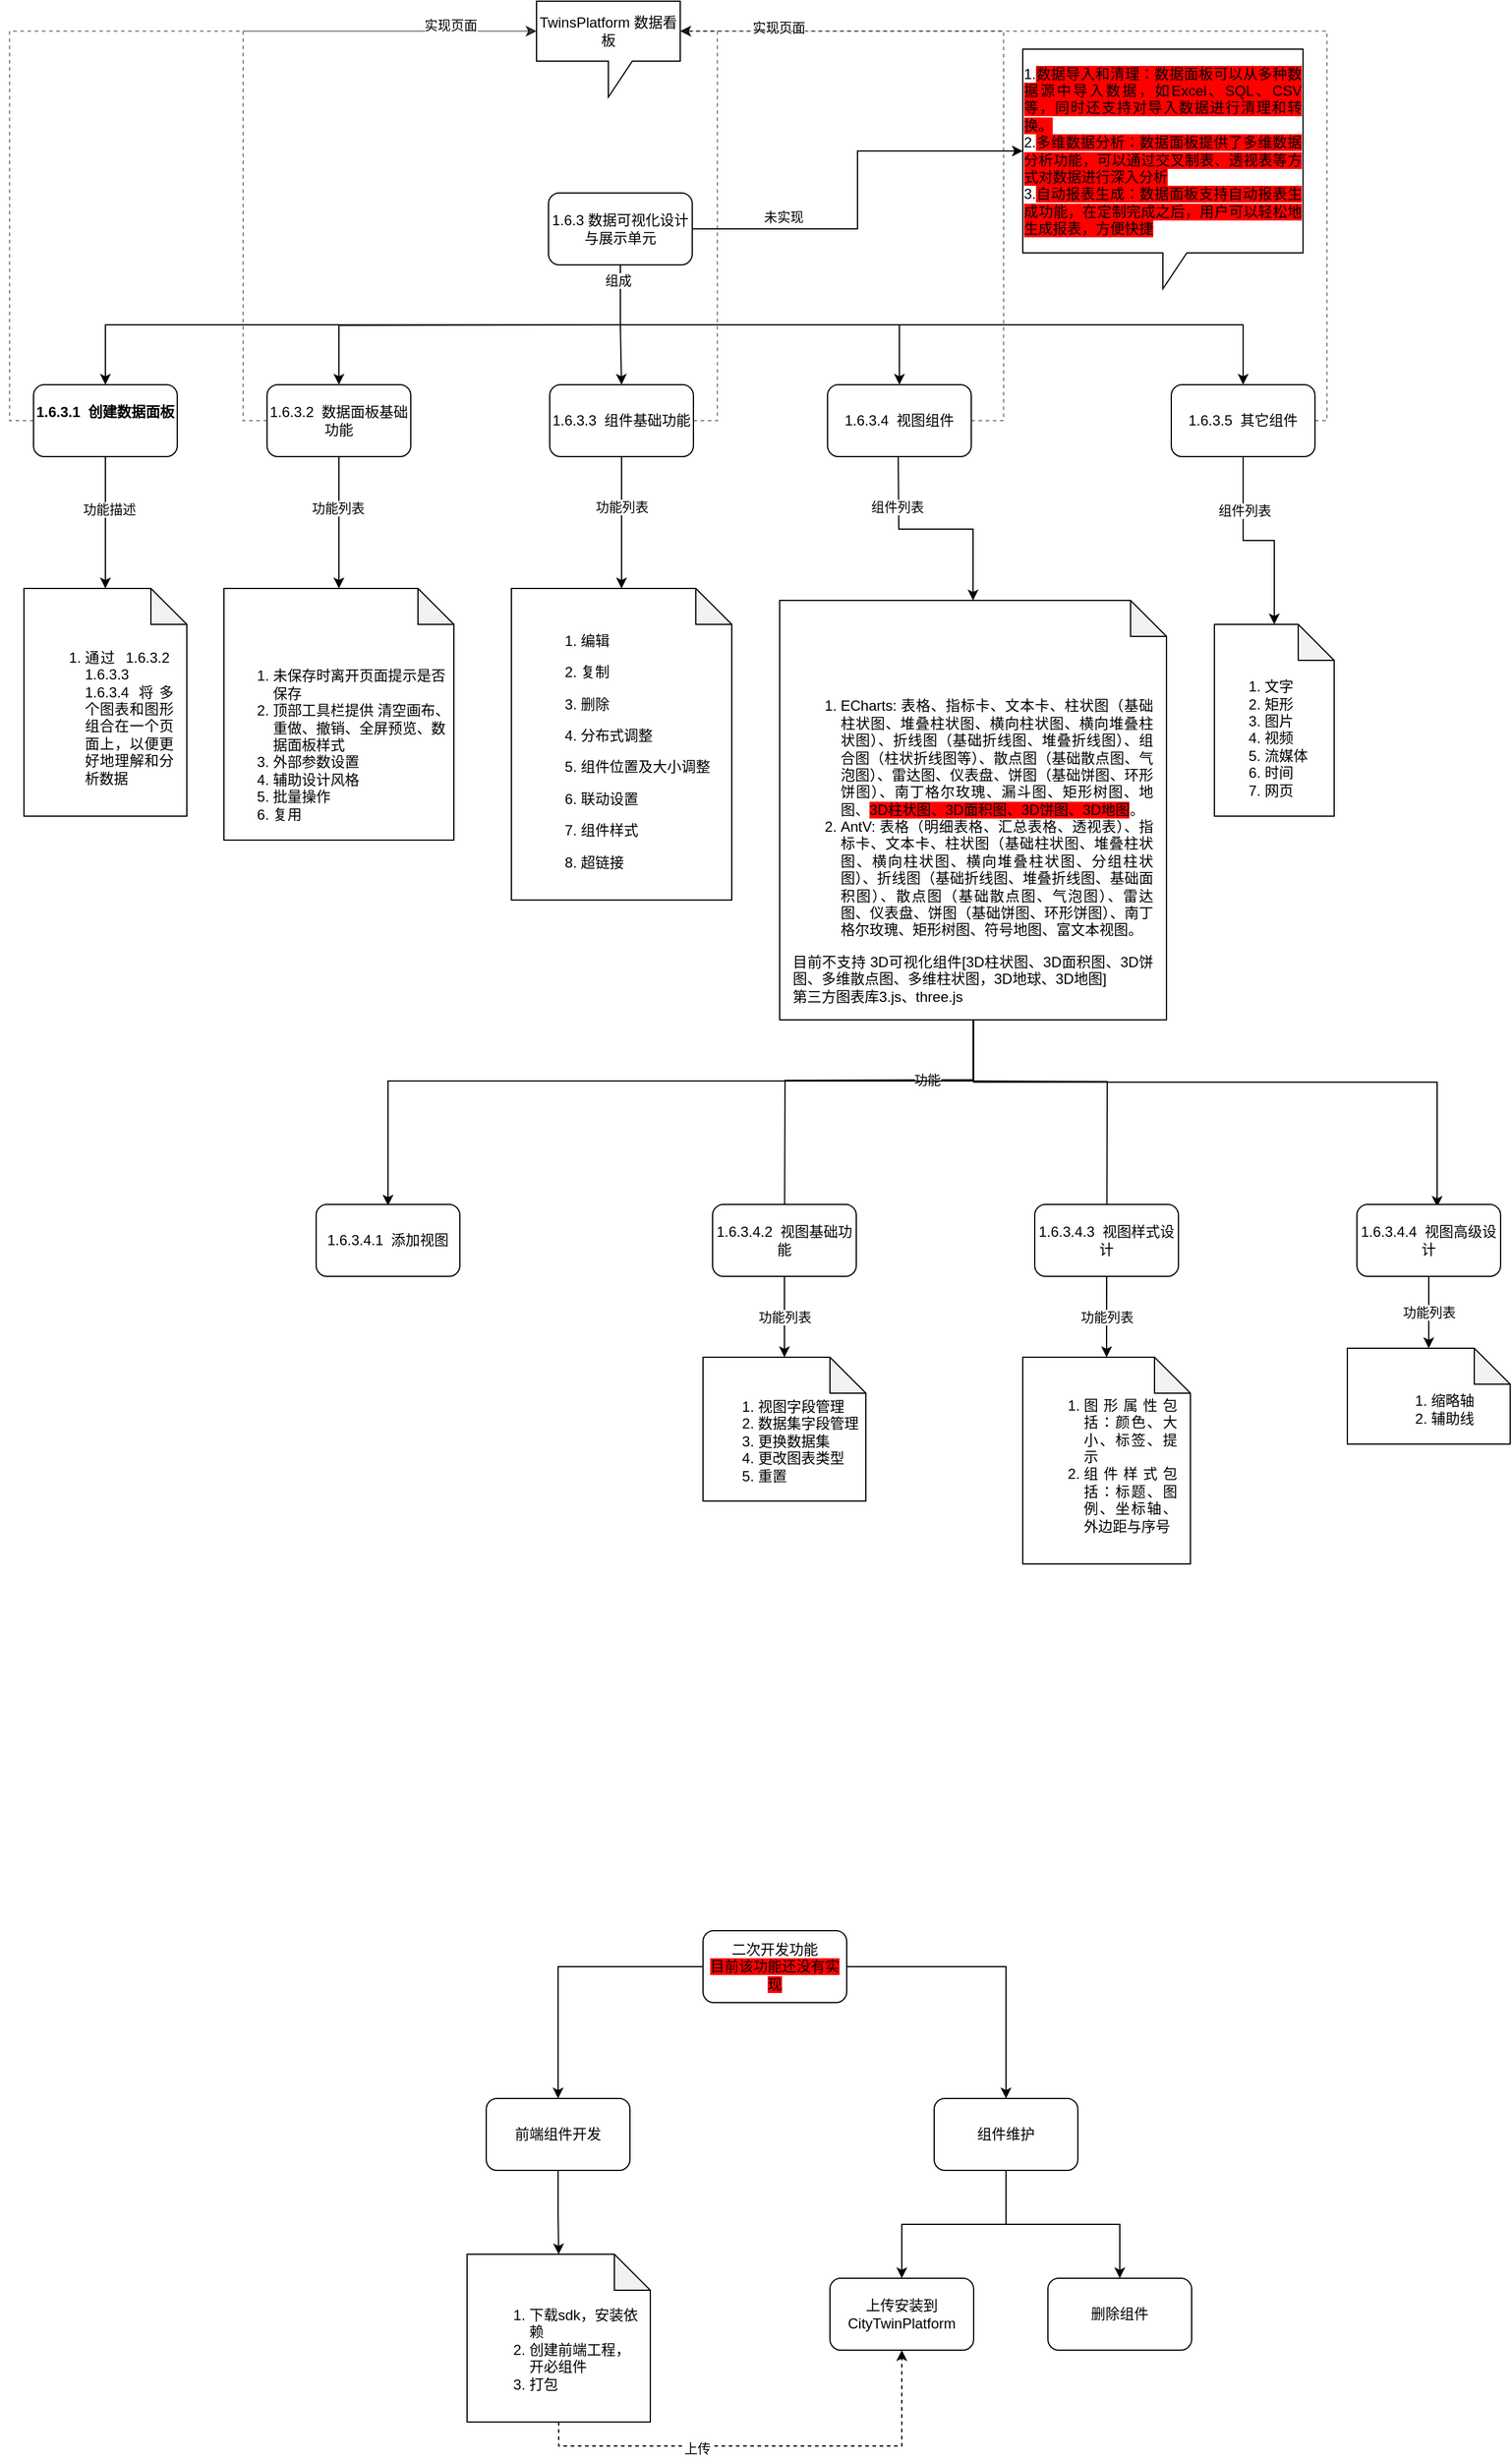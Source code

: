 <mxfile version="21.4.0" type="github">
  <diagram name="第 1 页" id="mgrscL694AibpdRCwD92">
    <mxGraphModel dx="1459" dy="918" grid="1" gridSize="10" guides="1" tooltips="1" connect="1" arrows="1" fold="1" page="1" pageScale="1" pageWidth="1654" pageHeight="2336" math="0" shadow="0">
      <root>
        <mxCell id="0" />
        <mxCell id="1" parent="0" />
        <mxCell id="ydO3FBjdRYk_wp6HaoCE-6" style="edgeStyle=orthogonalEdgeStyle;rounded=0;orthogonalLoop=1;jettySize=auto;html=1;exitX=0.5;exitY=1;exitDx=0;exitDy=0;entryX=0.5;entryY=0;entryDx=0;entryDy=0;" edge="1" parent="1" source="ydO3FBjdRYk_wp6HaoCE-1" target="ydO3FBjdRYk_wp6HaoCE-2">
          <mxGeometry relative="1" as="geometry" />
        </mxCell>
        <mxCell id="ydO3FBjdRYk_wp6HaoCE-8" style="edgeStyle=orthogonalEdgeStyle;rounded=0;orthogonalLoop=1;jettySize=auto;html=1;" edge="1" parent="1" target="ydO3FBjdRYk_wp6HaoCE-4">
          <mxGeometry relative="1" as="geometry">
            <mxPoint x="594" y="290" as="sourcePoint" />
          </mxGeometry>
        </mxCell>
        <mxCell id="ydO3FBjdRYk_wp6HaoCE-9" style="edgeStyle=orthogonalEdgeStyle;rounded=0;orthogonalLoop=1;jettySize=auto;html=1;exitX=0.5;exitY=1;exitDx=0;exitDy=0;entryX=0.5;entryY=0;entryDx=0;entryDy=0;" edge="1" parent="1" source="ydO3FBjdRYk_wp6HaoCE-1" target="ydO3FBjdRYk_wp6HaoCE-5">
          <mxGeometry relative="1" as="geometry" />
        </mxCell>
        <mxCell id="ydO3FBjdRYk_wp6HaoCE-14" style="edgeStyle=orthogonalEdgeStyle;rounded=0;orthogonalLoop=1;jettySize=auto;html=1;" edge="1" parent="1" target="ydO3FBjdRYk_wp6HaoCE-3">
          <mxGeometry relative="1" as="geometry">
            <mxPoint x="594" y="290" as="sourcePoint" />
          </mxGeometry>
        </mxCell>
        <mxCell id="ydO3FBjdRYk_wp6HaoCE-51" style="edgeStyle=orthogonalEdgeStyle;rounded=0;orthogonalLoop=1;jettySize=auto;html=1;" edge="1" parent="1" source="ydO3FBjdRYk_wp6HaoCE-1" target="ydO3FBjdRYk_wp6HaoCE-50">
          <mxGeometry relative="1" as="geometry">
            <Array as="points">
              <mxPoint x="594" y="290" />
              <mxPoint x="1114" y="290" />
            </Array>
          </mxGeometry>
        </mxCell>
        <mxCell id="ydO3FBjdRYk_wp6HaoCE-70" value="组成" style="edgeLabel;html=1;align=center;verticalAlign=middle;resizable=0;points=[];" vertex="1" connectable="0" parent="ydO3FBjdRYk_wp6HaoCE-51">
          <mxGeometry x="-0.958" y="-2" relative="1" as="geometry">
            <mxPoint as="offset" />
          </mxGeometry>
        </mxCell>
        <mxCell id="ydO3FBjdRYk_wp6HaoCE-66" style="edgeStyle=orthogonalEdgeStyle;rounded=0;orthogonalLoop=1;jettySize=auto;html=1;exitX=1;exitY=0.5;exitDx=0;exitDy=0;entryX=0;entryY=0;entryDx=0;entryDy=85;entryPerimeter=0;" edge="1" parent="1" source="ydO3FBjdRYk_wp6HaoCE-1" target="ydO3FBjdRYk_wp6HaoCE-65">
          <mxGeometry relative="1" as="geometry" />
        </mxCell>
        <mxCell id="ydO3FBjdRYk_wp6HaoCE-67" value="未实现" style="edgeLabel;html=1;align=center;verticalAlign=middle;resizable=0;points=[];" vertex="1" connectable="0" parent="ydO3FBjdRYk_wp6HaoCE-66">
          <mxGeometry x="-0.024" y="-1" relative="1" as="geometry">
            <mxPoint x="-63" y="18" as="offset" />
          </mxGeometry>
        </mxCell>
        <mxCell id="ydO3FBjdRYk_wp6HaoCE-1" value="1.6.3 数据可视化设计与展示单元" style="rounded=1;whiteSpace=wrap;html=1;" vertex="1" parent="1">
          <mxGeometry x="534" y="180" width="120" height="60" as="geometry" />
        </mxCell>
        <mxCell id="ydO3FBjdRYk_wp6HaoCE-26" style="edgeStyle=orthogonalEdgeStyle;rounded=0;orthogonalLoop=1;jettySize=auto;html=1;exitX=0;exitY=0.5;exitDx=0;exitDy=0;entryX=0;entryY=0;entryDx=0;entryDy=25;entryPerimeter=0;dashed=1;opacity=50;" edge="1" parent="1" source="ydO3FBjdRYk_wp6HaoCE-2" target="ydO3FBjdRYk_wp6HaoCE-15">
          <mxGeometry relative="1" as="geometry" />
        </mxCell>
        <mxCell id="ydO3FBjdRYk_wp6HaoCE-37" style="edgeStyle=orthogonalEdgeStyle;rounded=0;orthogonalLoop=1;jettySize=auto;html=1;exitX=0.5;exitY=1;exitDx=0;exitDy=0;entryX=0.5;entryY=0;entryDx=0;entryDy=0;entryPerimeter=0;" edge="1" parent="1" source="ydO3FBjdRYk_wp6HaoCE-2" target="ydO3FBjdRYk_wp6HaoCE-35">
          <mxGeometry relative="1" as="geometry" />
        </mxCell>
        <mxCell id="ydO3FBjdRYk_wp6HaoCE-71" value="功能描述" style="edgeLabel;html=1;align=center;verticalAlign=middle;resizable=0;points=[];" vertex="1" connectable="0" parent="ydO3FBjdRYk_wp6HaoCE-37">
          <mxGeometry x="-0.213" y="3" relative="1" as="geometry">
            <mxPoint as="offset" />
          </mxGeometry>
        </mxCell>
        <mxCell id="ydO3FBjdRYk_wp6HaoCE-2" value="&lt;b&gt;1.6.3.1&amp;nbsp; 创建数据面板&lt;br&gt;&lt;br&gt;&lt;/b&gt;" style="rounded=1;whiteSpace=wrap;html=1;" vertex="1" parent="1">
          <mxGeometry x="104" y="340" width="120" height="60" as="geometry" />
        </mxCell>
        <mxCell id="ydO3FBjdRYk_wp6HaoCE-19" style="edgeStyle=orthogonalEdgeStyle;rounded=0;orthogonalLoop=1;jettySize=auto;html=1;entryX=0;entryY=0;entryDx=60;entryDy=80;entryPerimeter=0;exitX=0;exitY=0;exitDx=60;exitDy=80;exitPerimeter=0;" edge="1" parent="1" source="ydO3FBjdRYk_wp6HaoCE-15" target="ydO3FBjdRYk_wp6HaoCE-15">
          <mxGeometry relative="1" as="geometry">
            <mxPoint x="244" y="180" as="targetPoint" />
          </mxGeometry>
        </mxCell>
        <mxCell id="ydO3FBjdRYk_wp6HaoCE-27" style="edgeStyle=orthogonalEdgeStyle;rounded=0;orthogonalLoop=1;jettySize=auto;html=1;entryX=0;entryY=0;entryDx=0;entryDy=25;entryPerimeter=0;dashed=1;opacity=50;exitX=0;exitY=0.5;exitDx=0;exitDy=0;" edge="1" parent="1" source="ydO3FBjdRYk_wp6HaoCE-3" target="ydO3FBjdRYk_wp6HaoCE-15">
          <mxGeometry relative="1" as="geometry" />
        </mxCell>
        <mxCell id="ydO3FBjdRYk_wp6HaoCE-30" value="实现页面" style="edgeLabel;html=1;align=center;verticalAlign=middle;resizable=0;points=[];" vertex="1" connectable="0" parent="ydO3FBjdRYk_wp6HaoCE-27">
          <mxGeometry x="0.754" y="-2" relative="1" as="geometry">
            <mxPoint y="-7" as="offset" />
          </mxGeometry>
        </mxCell>
        <mxCell id="ydO3FBjdRYk_wp6HaoCE-38" style="edgeStyle=orthogonalEdgeStyle;rounded=0;orthogonalLoop=1;jettySize=auto;html=1;exitX=0.5;exitY=1;exitDx=0;exitDy=0;" edge="1" parent="1" source="ydO3FBjdRYk_wp6HaoCE-3" target="ydO3FBjdRYk_wp6HaoCE-34">
          <mxGeometry relative="1" as="geometry" />
        </mxCell>
        <mxCell id="ydO3FBjdRYk_wp6HaoCE-73" value="功能列表" style="edgeLabel;html=1;align=center;verticalAlign=middle;resizable=0;points=[];" vertex="1" connectable="0" parent="ydO3FBjdRYk_wp6HaoCE-38">
          <mxGeometry x="-0.218" y="-1" relative="1" as="geometry">
            <mxPoint as="offset" />
          </mxGeometry>
        </mxCell>
        <mxCell id="ydO3FBjdRYk_wp6HaoCE-3" value="1.6.3.2&amp;nbsp; 数据面板基础功能" style="rounded=1;whiteSpace=wrap;html=1;" vertex="1" parent="1">
          <mxGeometry x="299" y="340" width="120" height="60" as="geometry" />
        </mxCell>
        <mxCell id="ydO3FBjdRYk_wp6HaoCE-28" style="edgeStyle=orthogonalEdgeStyle;rounded=0;orthogonalLoop=1;jettySize=auto;html=1;exitX=1;exitY=0.5;exitDx=0;exitDy=0;entryX=0;entryY=0;entryDx=120;entryDy=25;entryPerimeter=0;dashed=1;opacity=50;" edge="1" parent="1" source="ydO3FBjdRYk_wp6HaoCE-4" target="ydO3FBjdRYk_wp6HaoCE-15">
          <mxGeometry relative="1" as="geometry">
            <mxPoint x="804" y="50" as="targetPoint" />
          </mxGeometry>
        </mxCell>
        <mxCell id="ydO3FBjdRYk_wp6HaoCE-39" style="edgeStyle=orthogonalEdgeStyle;rounded=0;orthogonalLoop=1;jettySize=auto;html=1;exitX=0.5;exitY=1;exitDx=0;exitDy=0;" edge="1" parent="1" source="ydO3FBjdRYk_wp6HaoCE-4" target="ydO3FBjdRYk_wp6HaoCE-36">
          <mxGeometry relative="1" as="geometry" />
        </mxCell>
        <mxCell id="ydO3FBjdRYk_wp6HaoCE-74" value="功能列表" style="edgeLabel;html=1;align=center;verticalAlign=middle;resizable=0;points=[];" vertex="1" connectable="0" parent="ydO3FBjdRYk_wp6HaoCE-39">
          <mxGeometry x="-0.236" relative="1" as="geometry">
            <mxPoint as="offset" />
          </mxGeometry>
        </mxCell>
        <mxCell id="ydO3FBjdRYk_wp6HaoCE-4" value="1.6.3.3&amp;nbsp; 组件基础功能" style="rounded=1;whiteSpace=wrap;html=1;" vertex="1" parent="1">
          <mxGeometry x="535" y="340" width="120" height="60" as="geometry" />
        </mxCell>
        <mxCell id="ydO3FBjdRYk_wp6HaoCE-21" style="edgeStyle=orthogonalEdgeStyle;rounded=0;orthogonalLoop=1;jettySize=auto;html=1;entryX=0;entryY=0;entryDx=120;entryDy=25;entryPerimeter=0;dashed=1;exitX=1;exitY=0.5;exitDx=0;exitDy=0;strokeColor=default;opacity=50;" edge="1" parent="1" source="ydO3FBjdRYk_wp6HaoCE-5" target="ydO3FBjdRYk_wp6HaoCE-15">
          <mxGeometry relative="1" as="geometry">
            <mxPoint x="244" y="190" as="targetPoint" />
            <Array as="points">
              <mxPoint x="914" y="370" />
              <mxPoint x="914" y="45" />
            </Array>
          </mxGeometry>
        </mxCell>
        <mxCell id="ydO3FBjdRYk_wp6HaoCE-29" value="实现页面" style="edgeLabel;html=1;align=center;verticalAlign=middle;resizable=0;points=[];" vertex="1" connectable="0" parent="ydO3FBjdRYk_wp6HaoCE-21">
          <mxGeometry x="0.737" y="-3" relative="1" as="geometry">
            <mxPoint as="offset" />
          </mxGeometry>
        </mxCell>
        <mxCell id="ydO3FBjdRYk_wp6HaoCE-41" style="edgeStyle=orthogonalEdgeStyle;rounded=0;orthogonalLoop=1;jettySize=auto;html=1;exitX=0.5;exitY=1;exitDx=0;exitDy=0;entryX=0.5;entryY=0;entryDx=0;entryDy=0;entryPerimeter=0;" edge="1" parent="1" target="ydO3FBjdRYk_wp6HaoCE-40">
          <mxGeometry relative="1" as="geometry">
            <mxPoint x="826" y="400" as="sourcePoint" />
          </mxGeometry>
        </mxCell>
        <mxCell id="ydO3FBjdRYk_wp6HaoCE-75" value="组件列表" style="edgeLabel;html=1;align=center;verticalAlign=middle;resizable=0;points=[];" vertex="1" connectable="0" parent="ydO3FBjdRYk_wp6HaoCE-41">
          <mxGeometry x="-0.544" y="-2" relative="1" as="geometry">
            <mxPoint as="offset" />
          </mxGeometry>
        </mxCell>
        <mxCell id="ydO3FBjdRYk_wp6HaoCE-5" value="1.6.3.4&amp;nbsp; 视图组件" style="rounded=1;whiteSpace=wrap;html=1;" vertex="1" parent="1">
          <mxGeometry x="767" y="340" width="120" height="60" as="geometry" />
        </mxCell>
        <mxCell id="ydO3FBjdRYk_wp6HaoCE-15" value="TwinsPlatform 数据看板" style="shape=callout;whiteSpace=wrap;html=1;perimeter=calloutPerimeter;" vertex="1" parent="1">
          <mxGeometry x="524" y="20" width="120" height="80" as="geometry" />
        </mxCell>
        <mxCell id="ydO3FBjdRYk_wp6HaoCE-34" value="&lt;ol style=&quot;text-align: left;&quot;&gt;&lt;li&gt;未保存时离开页面提示是否保存&lt;/li&gt;&lt;li&gt;顶部工具栏提供&amp;nbsp;清空画布、重做、撤销、全屏预览、数据面板样式&lt;/li&gt;&lt;li&gt;外部参数设置&lt;br&gt;&lt;/li&gt;&lt;li&gt;辅助设计风格&lt;/li&gt;&lt;li&gt;批量操作&lt;/li&gt;&lt;li&gt;复用&lt;/li&gt;&lt;/ol&gt;" style="shape=note;whiteSpace=wrap;html=1;backgroundOutline=1;darkOpacity=0.05;verticalAlign=bottom;" vertex="1" parent="1">
          <mxGeometry x="263" y="510" width="192" height="210" as="geometry" />
        </mxCell>
        <mxCell id="ydO3FBjdRYk_wp6HaoCE-35" value="&lt;ol&gt;&lt;li style=&quot;text-align: justify;&quot;&gt;通过&amp;nbsp; 1.6.3.2&amp;nbsp; 1.6.3.3&amp;nbsp; 1.6.3.4 将多个图表和图形组合在一个页面上，以便更好地理解和分析数据&lt;/li&gt;&lt;/ol&gt;" style="shape=note;whiteSpace=wrap;html=1;backgroundOutline=1;darkOpacity=0.05;spacing=12;verticalAlign=bottom;" vertex="1" parent="1">
          <mxGeometry x="96" y="510" width="136" height="190" as="geometry" />
        </mxCell>
        <mxCell id="ydO3FBjdRYk_wp6HaoCE-36" value="&lt;div style=&quot;text-align: justify;&quot;&gt;&lt;ol style=&quot;text-align: center;&quot;&gt;&lt;li&gt;&lt;p style=&quot;text-align: justify;&quot; class=&quot;MsoNormal&quot;&gt;编辑&lt;/p&gt;&lt;/li&gt;&lt;li&gt;&lt;p style=&quot;text-align: justify;&quot; class=&quot;MsoNormal&quot;&gt;&lt;span style=&quot;background-color: initial;&quot;&gt;复制&lt;/span&gt;&lt;/p&gt;&lt;/li&gt;&lt;li&gt;&lt;p style=&quot;text-align: justify;&quot; class=&quot;MsoNormal&quot;&gt;&lt;span style=&quot;background-color: initial;&quot;&gt;删除&lt;/span&gt;&lt;/p&gt;&lt;/li&gt;&lt;li&gt;&lt;p style=&quot;text-align: justify;&quot; class=&quot;MsoNormal&quot;&gt;分布式调整&lt;/p&gt;&lt;/li&gt;&lt;li&gt;&lt;p style=&quot;text-align: justify;&quot; class=&quot;MsoNormal&quot;&gt;组件位置及大小调整&lt;/p&gt;&lt;/li&gt;&lt;li&gt;&lt;p style=&quot;text-align: justify;&quot; class=&quot;MsoNormal&quot;&gt;联动设置&lt;/p&gt;&lt;/li&gt;&lt;li&gt;&lt;p style=&quot;text-align: justify;&quot; class=&quot;MsoNormal&quot;&gt;组件样式&lt;/p&gt;&lt;/li&gt;&lt;li&gt;&lt;p style=&quot;text-align: justify;&quot; class=&quot;MsoNormal&quot;&gt;超链接&lt;/p&gt;&lt;/li&gt;&lt;/ol&gt;&lt;/div&gt;" style="shape=note;whiteSpace=wrap;html=1;backgroundOutline=1;darkOpacity=0.05;spacing=12;verticalAlign=bottom;" vertex="1" parent="1">
          <mxGeometry x="503" y="510" width="184" height="260" as="geometry" />
        </mxCell>
        <mxCell id="ydO3FBjdRYk_wp6HaoCE-49" style="edgeStyle=orthogonalEdgeStyle;rounded=0;orthogonalLoop=1;jettySize=auto;html=1;" edge="1" parent="1">
          <mxGeometry relative="1" as="geometry">
            <mxPoint x="889" y="822" as="sourcePoint" />
            <mxPoint x="1276" y="1026" as="targetPoint" />
            <Array as="points">
              <mxPoint x="889" y="922" />
              <mxPoint x="1276" y="922" />
            </Array>
          </mxGeometry>
        </mxCell>
        <mxCell id="ydO3FBjdRYk_wp6HaoCE-54" style="edgeStyle=orthogonalEdgeStyle;rounded=0;orthogonalLoop=1;jettySize=auto;html=1;" edge="1" parent="1">
          <mxGeometry relative="1" as="geometry">
            <mxPoint x="888.5" y="921" as="sourcePoint" />
            <mxPoint x="1000" y="1125" as="targetPoint" />
          </mxGeometry>
        </mxCell>
        <mxCell id="ydO3FBjdRYk_wp6HaoCE-58" style="edgeStyle=orthogonalEdgeStyle;rounded=0;orthogonalLoop=1;jettySize=auto;html=1;" edge="1" parent="1">
          <mxGeometry relative="1" as="geometry">
            <mxPoint x="888.5" y="920" as="sourcePoint" />
            <mxPoint x="731" y="1074" as="targetPoint" />
          </mxGeometry>
        </mxCell>
        <mxCell id="ydO3FBjdRYk_wp6HaoCE-77" value="功能" style="edgeLabel;html=1;align=center;verticalAlign=middle;resizable=0;points=[];" vertex="1" connectable="0" parent="ydO3FBjdRYk_wp6HaoCE-58">
          <mxGeometry x="-0.75" relative="1" as="geometry">
            <mxPoint as="offset" />
          </mxGeometry>
        </mxCell>
        <mxCell id="ydO3FBjdRYk_wp6HaoCE-91" style="edgeStyle=orthogonalEdgeStyle;rounded=0;orthogonalLoop=1;jettySize=auto;html=1;entryX=0.5;entryY=0;entryDx=0;entryDy=0;exitX=0.5;exitY=1;exitDx=0;exitDy=0;exitPerimeter=0;" edge="1" parent="1" source="ydO3FBjdRYk_wp6HaoCE-40">
          <mxGeometry relative="1" as="geometry">
            <mxPoint x="888.5" y="821" as="sourcePoint" />
            <mxPoint x="400" y="1025" as="targetPoint" />
            <Array as="points">
              <mxPoint x="888" y="921" />
              <mxPoint x="400" y="921" />
            </Array>
          </mxGeometry>
        </mxCell>
        <mxCell id="ydO3FBjdRYk_wp6HaoCE-40" value="&lt;ol&gt;&lt;li style=&quot;text-align: justify;&quot;&gt;ECharts: 表格、指标卡、文本卡、柱状图（基础柱状图、堆叠柱状图、横向柱状图、横向堆叠柱状图）、折线图（基础折线图、堆叠折线图）、组合图（柱状折线图等）、散点图（基础散点图、气泡图）、雷达图、仪表盘、饼图（基础饼图、环形饼图）、南丁格尔玫瑰、漏斗图、矩形树图、地图、&lt;span style=&quot;background-color: rgb(255, 0, 0);&quot;&gt;3D柱状图、3D面积图、3D饼图、3D地图&lt;/span&gt;。&lt;br&gt;&lt;/li&gt;&lt;li style=&quot;text-align: justify;&quot;&gt;AntV: 表格（明细表格、汇总表格、透视表）、指标卡、文本卡、柱状图（基础柱状图、堆叠柱状图、横向柱状图、横向堆叠柱状图、分组柱状图）、折线图（基础折线图、堆叠折线图、基础面积图）、散点图（基础散点图、气泡图）、雷达图、仪表盘、饼图（基础饼图、环形饼图）、南丁格尔玫瑰、矩形树图、符号地图、富文本视图。&lt;br&gt;&lt;/li&gt;&lt;/ol&gt;&lt;div style=&quot;text-align: justify;&quot;&gt;目前不支持 3D可视化组件[3D柱状图、3D面积图、3D饼图、多维散点图、多维柱状图，3D地球、3D地图]&lt;/div&gt;&lt;div style=&quot;text-align: justify;&quot;&gt;第三方图表库3.js、three.js&lt;/div&gt;" style="shape=note;whiteSpace=wrap;html=1;backgroundOutline=1;darkOpacity=0.05;spacing=12;verticalAlign=bottom;" vertex="1" parent="1">
          <mxGeometry x="727" y="520" width="323" height="350" as="geometry" />
        </mxCell>
        <mxCell id="ydO3FBjdRYk_wp6HaoCE-42" value="1.6.3.4.1&amp;nbsp; 添加视图" style="rounded=1;whiteSpace=wrap;html=1;" vertex="1" parent="1">
          <mxGeometry x="340" y="1024" width="120" height="60" as="geometry" />
        </mxCell>
        <mxCell id="ydO3FBjdRYk_wp6HaoCE-60" value="功能列表" style="edgeStyle=orthogonalEdgeStyle;rounded=0;orthogonalLoop=1;jettySize=auto;html=1;" edge="1" parent="1" source="ydO3FBjdRYk_wp6HaoCE-43" target="ydO3FBjdRYk_wp6HaoCE-59">
          <mxGeometry relative="1" as="geometry" />
        </mxCell>
        <mxCell id="ydO3FBjdRYk_wp6HaoCE-43" value="1.6.3.4.2&amp;nbsp; 视图基础功能" style="rounded=1;whiteSpace=wrap;html=1;" vertex="1" parent="1">
          <mxGeometry x="671" y="1024" width="120" height="60" as="geometry" />
        </mxCell>
        <mxCell id="ydO3FBjdRYk_wp6HaoCE-64" value="功能列表" style="edgeStyle=orthogonalEdgeStyle;rounded=0;orthogonalLoop=1;jettySize=auto;html=1;exitX=0.5;exitY=1;exitDx=0;exitDy=0;" edge="1" parent="1" source="ydO3FBjdRYk_wp6HaoCE-44" target="ydO3FBjdRYk_wp6HaoCE-61">
          <mxGeometry relative="1" as="geometry" />
        </mxCell>
        <mxCell id="ydO3FBjdRYk_wp6HaoCE-44" value="1.6.3.4.3&amp;nbsp; 视图样式设计" style="rounded=1;whiteSpace=wrap;html=1;" vertex="1" parent="1">
          <mxGeometry x="940" y="1024" width="120" height="60" as="geometry" />
        </mxCell>
        <mxCell id="ydO3FBjdRYk_wp6HaoCE-63" value="功能列表" style="edgeStyle=orthogonalEdgeStyle;rounded=0;orthogonalLoop=1;jettySize=auto;html=1;exitX=0.5;exitY=1;exitDx=0;exitDy=0;entryX=0.5;entryY=0;entryDx=0;entryDy=0;entryPerimeter=0;" edge="1" parent="1" source="ydO3FBjdRYk_wp6HaoCE-45" target="ydO3FBjdRYk_wp6HaoCE-62">
          <mxGeometry relative="1" as="geometry" />
        </mxCell>
        <mxCell id="ydO3FBjdRYk_wp6HaoCE-45" value="1.6.3.4.4&amp;nbsp; 视图高级设计" style="rounded=1;whiteSpace=wrap;html=1;" vertex="1" parent="1">
          <mxGeometry x="1209" y="1024" width="120" height="60" as="geometry" />
        </mxCell>
        <mxCell id="ydO3FBjdRYk_wp6HaoCE-52" style="edgeStyle=orthogonalEdgeStyle;rounded=0;orthogonalLoop=1;jettySize=auto;html=1;entryX=0;entryY=0;entryDx=120;entryDy=25;entryPerimeter=0;dashed=1;opacity=50;" edge="1" parent="1" source="ydO3FBjdRYk_wp6HaoCE-50" target="ydO3FBjdRYk_wp6HaoCE-15">
          <mxGeometry relative="1" as="geometry">
            <Array as="points">
              <mxPoint x="1184" y="370" />
              <mxPoint x="1184" y="45" />
            </Array>
          </mxGeometry>
        </mxCell>
        <mxCell id="ydO3FBjdRYk_wp6HaoCE-69" style="edgeStyle=orthogonalEdgeStyle;rounded=0;orthogonalLoop=1;jettySize=auto;html=1;exitX=0.5;exitY=1;exitDx=0;exitDy=0;entryX=0.5;entryY=0;entryDx=0;entryDy=0;entryPerimeter=0;" edge="1" parent="1" source="ydO3FBjdRYk_wp6HaoCE-50" target="ydO3FBjdRYk_wp6HaoCE-68">
          <mxGeometry relative="1" as="geometry" />
        </mxCell>
        <mxCell id="ydO3FBjdRYk_wp6HaoCE-76" value="组件列表" style="edgeLabel;html=1;align=center;verticalAlign=middle;resizable=0;points=[];" vertex="1" connectable="0" parent="ydO3FBjdRYk_wp6HaoCE-69">
          <mxGeometry x="-0.458" y="1" relative="1" as="geometry">
            <mxPoint as="offset" />
          </mxGeometry>
        </mxCell>
        <mxCell id="ydO3FBjdRYk_wp6HaoCE-50" value="1.6.3.5&amp;nbsp; 其它组件" style="rounded=1;whiteSpace=wrap;html=1;" vertex="1" parent="1">
          <mxGeometry x="1054" y="340" width="120" height="60" as="geometry" />
        </mxCell>
        <mxCell id="ydO3FBjdRYk_wp6HaoCE-59" value="&lt;ol&gt;&lt;li style=&quot;text-align: justify;&quot;&gt;视图字段管理&lt;/li&gt;&lt;li style=&quot;text-align: justify;&quot;&gt;数据集字段管理&lt;/li&gt;&lt;li style=&quot;text-align: justify;&quot;&gt;更换数据集&lt;/li&gt;&lt;li style=&quot;text-align: justify;&quot;&gt;更改图表类型&lt;/li&gt;&lt;li style=&quot;text-align: justify;&quot;&gt;重置&lt;/li&gt;&lt;/ol&gt;" style="shape=note;whiteSpace=wrap;html=1;backgroundOutline=1;darkOpacity=0.05;horizontal=1;verticalAlign=bottom;" vertex="1" parent="1">
          <mxGeometry x="663" y="1151.5" width="136" height="120" as="geometry" />
        </mxCell>
        <mxCell id="ydO3FBjdRYk_wp6HaoCE-61" value="&lt;ol&gt;&lt;li style=&quot;text-align: justify;&quot;&gt;图形属性包括：颜色、大小、标签、提示&lt;/li&gt;&lt;li style=&quot;text-align: justify;&quot;&gt;组件样式包括：标题、图例、坐标轴、外边距与序号&lt;/li&gt;&lt;/ol&gt;&lt;div style=&quot;text-align: justify;&quot;&gt;&lt;/div&gt;" style="shape=note;whiteSpace=wrap;html=1;backgroundOutline=1;darkOpacity=0.05;spacing=12;verticalAlign=bottom;" vertex="1" parent="1">
          <mxGeometry x="930" y="1151.5" width="140" height="172.5" as="geometry" />
        </mxCell>
        <mxCell id="ydO3FBjdRYk_wp6HaoCE-62" value="&lt;ol&gt;&lt;li style=&quot;text-align: justify;&quot;&gt;缩略轴&lt;/li&gt;&lt;li style=&quot;text-align: justify;&quot;&gt;辅助线&lt;br&gt;&lt;/li&gt;&lt;/ol&gt;" style="shape=note;whiteSpace=wrap;html=1;backgroundOutline=1;darkOpacity=0.05;verticalAlign=bottom;" vertex="1" parent="1">
          <mxGeometry x="1201" y="1144" width="136" height="80" as="geometry" />
        </mxCell>
        <mxCell id="ydO3FBjdRYk_wp6HaoCE-65" value="&lt;div style=&quot;text-align: justify;&quot;&gt;1.&lt;span style=&quot;background-color: rgb(255, 0, 0);&quot;&gt;数据导入和清理：数据面板可以从多种数据源中导入数据，如Excel、SQL、CSV等，同时还支持对导入数据进行清理和转换。&lt;/span&gt;&lt;/div&gt;&lt;div style=&quot;text-align: justify;&quot;&gt;2.&lt;span style=&quot;background-color: rgb(255, 0, 0);&quot;&gt;多维数据分析：数据面板提供了多维数据分析功能，可以通过交叉制表、透视表等方式对数据进行深入分析&lt;/span&gt;&lt;/div&gt;&lt;div style=&quot;text-align: justify;&quot;&gt;3.&lt;span style=&quot;background-color: rgb(255, 0, 0);&quot;&gt;自动报表生成：数据面板支持自动报表生成功能，在定制完成之后，用户可以轻松地生成报表，方便快捷&lt;/span&gt;&lt;/div&gt;" style="shape=callout;whiteSpace=wrap;html=1;perimeter=calloutPerimeter;" vertex="1" parent="1">
          <mxGeometry x="930" y="60" width="234" height="200" as="geometry" />
        </mxCell>
        <mxCell id="ydO3FBjdRYk_wp6HaoCE-68" value="&lt;div style=&quot;&quot;&gt;&lt;ol&gt;&lt;li&gt;&lt;span style=&quot;background-color: initial;&quot;&gt;文字&lt;/span&gt;&lt;/li&gt;&lt;li&gt;&lt;span style=&quot;background-color: initial;&quot;&gt;矩形&lt;/span&gt;&lt;/li&gt;&lt;li&gt;图片&lt;/li&gt;&lt;li&gt;视频&lt;/li&gt;&lt;li&gt;流媒体&lt;/li&gt;&lt;li&gt;时间&lt;/li&gt;&lt;li&gt;网页&lt;/li&gt;&lt;/ol&gt;&lt;/div&gt;" style="shape=note;whiteSpace=wrap;html=1;backgroundOutline=1;darkOpacity=0.05;verticalAlign=bottom;align=left;" vertex="1" parent="1">
          <mxGeometry x="1090" y="540" width="100" height="160" as="geometry" />
        </mxCell>
        <mxCell id="ydO3FBjdRYk_wp6HaoCE-81" style="edgeStyle=orthogonalEdgeStyle;rounded=0;orthogonalLoop=1;jettySize=auto;html=1;" edge="1" parent="1" source="ydO3FBjdRYk_wp6HaoCE-78" target="ydO3FBjdRYk_wp6HaoCE-79">
          <mxGeometry relative="1" as="geometry" />
        </mxCell>
        <mxCell id="ydO3FBjdRYk_wp6HaoCE-82" style="edgeStyle=orthogonalEdgeStyle;rounded=0;orthogonalLoop=1;jettySize=auto;html=1;exitX=1;exitY=0.5;exitDx=0;exitDy=0;entryX=0.5;entryY=0;entryDx=0;entryDy=0;" edge="1" parent="1" source="ydO3FBjdRYk_wp6HaoCE-78" target="ydO3FBjdRYk_wp6HaoCE-80">
          <mxGeometry relative="1" as="geometry" />
        </mxCell>
        <mxCell id="ydO3FBjdRYk_wp6HaoCE-78" value="二次开发功能&lt;br&gt;&lt;span style=&quot;background-color: rgb(255, 0, 0);&quot;&gt;目前该功能还没有实现&lt;/span&gt;" style="rounded=1;whiteSpace=wrap;html=1;" vertex="1" parent="1">
          <mxGeometry x="663" y="1630" width="120" height="60" as="geometry" />
        </mxCell>
        <mxCell id="ydO3FBjdRYk_wp6HaoCE-84" style="edgeStyle=orthogonalEdgeStyle;rounded=0;orthogonalLoop=1;jettySize=auto;html=1;entryX=0.5;entryY=0;entryDx=0;entryDy=0;entryPerimeter=0;" edge="1" parent="1" source="ydO3FBjdRYk_wp6HaoCE-79" target="ydO3FBjdRYk_wp6HaoCE-83">
          <mxGeometry relative="1" as="geometry" />
        </mxCell>
        <mxCell id="ydO3FBjdRYk_wp6HaoCE-79" value="前端组件开发" style="rounded=1;whiteSpace=wrap;html=1;" vertex="1" parent="1">
          <mxGeometry x="482" y="1770" width="120" height="60" as="geometry" />
        </mxCell>
        <mxCell id="ydO3FBjdRYk_wp6HaoCE-87" style="edgeStyle=orthogonalEdgeStyle;rounded=0;orthogonalLoop=1;jettySize=auto;html=1;entryX=0.5;entryY=0;entryDx=0;entryDy=0;" edge="1" parent="1" source="ydO3FBjdRYk_wp6HaoCE-80" target="ydO3FBjdRYk_wp6HaoCE-85">
          <mxGeometry relative="1" as="geometry" />
        </mxCell>
        <mxCell id="ydO3FBjdRYk_wp6HaoCE-88" style="edgeStyle=orthogonalEdgeStyle;rounded=0;orthogonalLoop=1;jettySize=auto;html=1;" edge="1" parent="1" source="ydO3FBjdRYk_wp6HaoCE-80" target="ydO3FBjdRYk_wp6HaoCE-86">
          <mxGeometry relative="1" as="geometry" />
        </mxCell>
        <mxCell id="ydO3FBjdRYk_wp6HaoCE-80" value="组件维护" style="rounded=1;whiteSpace=wrap;html=1;" vertex="1" parent="1">
          <mxGeometry x="856" y="1770" width="120" height="60" as="geometry" />
        </mxCell>
        <mxCell id="ydO3FBjdRYk_wp6HaoCE-89" style="edgeStyle=orthogonalEdgeStyle;rounded=0;orthogonalLoop=1;jettySize=auto;html=1;entryX=0.5;entryY=1;entryDx=0;entryDy=0;exitX=0.5;exitY=1;exitDx=0;exitDy=0;exitPerimeter=0;dashed=1;" edge="1" parent="1" source="ydO3FBjdRYk_wp6HaoCE-83" target="ydO3FBjdRYk_wp6HaoCE-85">
          <mxGeometry relative="1" as="geometry" />
        </mxCell>
        <mxCell id="ydO3FBjdRYk_wp6HaoCE-90" value="上传" style="edgeLabel;html=1;align=center;verticalAlign=middle;resizable=0;points=[];" vertex="1" connectable="0" parent="ydO3FBjdRYk_wp6HaoCE-89">
          <mxGeometry x="-0.301" y="-2" relative="1" as="geometry">
            <mxPoint as="offset" />
          </mxGeometry>
        </mxCell>
        <mxCell id="ydO3FBjdRYk_wp6HaoCE-83" value="&lt;ol&gt;&lt;li&gt;下载sdk，安装依赖&lt;/li&gt;&lt;li&gt;创建前端工程，开必组件&lt;/li&gt;&lt;li&gt;打包&lt;/li&gt;&lt;/ol&gt;" style="shape=note;whiteSpace=wrap;html=1;backgroundOutline=1;darkOpacity=0.05;align=left;spacing=12;shadow=0;size=30;verticalAlign=bottom;" vertex="1" parent="1">
          <mxGeometry x="466" y="1900" width="153" height="140" as="geometry" />
        </mxCell>
        <mxCell id="ydO3FBjdRYk_wp6HaoCE-85" value="上传安装到CityTwinPlatform" style="rounded=1;whiteSpace=wrap;html=1;" vertex="1" parent="1">
          <mxGeometry x="769" y="1920" width="120" height="60" as="geometry" />
        </mxCell>
        <mxCell id="ydO3FBjdRYk_wp6HaoCE-86" value="删除组件" style="rounded=1;whiteSpace=wrap;html=1;" vertex="1" parent="1">
          <mxGeometry x="951" y="1920" width="120" height="60" as="geometry" />
        </mxCell>
      </root>
    </mxGraphModel>
  </diagram>
</mxfile>
